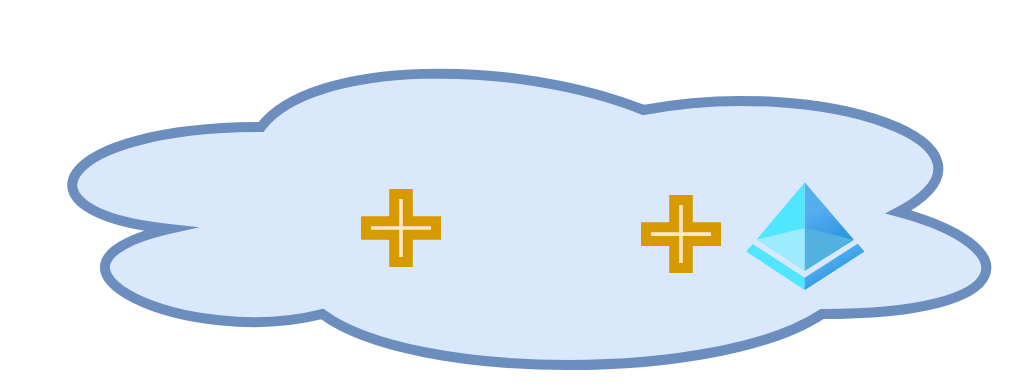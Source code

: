 <mxfile version="20.8.5" type="github">
  <diagram id="kPCyAMe62raDHzs4O24H" name="Page-1">
    <mxGraphModel dx="954" dy="566" grid="1" gridSize="10" guides="1" tooltips="1" connect="1" arrows="1" fold="1" page="1" pageScale="1" pageWidth="827" pageHeight="1169" math="0" shadow="0">
      <root>
        <mxCell id="0" />
        <mxCell id="1" parent="0" />
        <mxCell id="ucvBp03UbrODxjdlVww1-13" value="" style="ellipse;shape=cloud;whiteSpace=wrap;html=1;strokeWidth=5;fillColor=#dae8fc;strokeColor=#6c8ebf;" vertex="1" parent="1">
          <mxGeometry x="60" y="200" width="510" height="170" as="geometry" />
        </mxCell>
        <mxCell id="ucvBp03UbrODxjdlVww1-3" value="" style="shape=image;verticalLabelPosition=bottom;labelBackgroundColor=default;verticalAlign=top;aspect=fixed;imageAspect=0;image=https://punchplatform.com/wp-content/uploads/2018/10/keycloak_logo.png;" vertex="1" parent="1">
          <mxGeometry x="295" y="262.04" width="70" height="74.46" as="geometry" />
        </mxCell>
        <mxCell id="ucvBp03UbrODxjdlVww1-4" value="" style="shape=image;html=1;verticalAlign=top;verticalLabelPosition=bottom;labelBackgroundColor=#ffffff;imageAspect=0;aspect=fixed;image=https://cdn1.iconfinder.com/data/icons/unicons-line-vol-5/24/react-128.png" vertex="1" parent="1">
          <mxGeometry x="160" y="262.04" width="70" height="70" as="geometry" />
        </mxCell>
        <mxCell id="ucvBp03UbrODxjdlVww1-5" value="" style="aspect=fixed;html=1;points=[];align=center;image;fontSize=12;image=img/lib/azure2/identity/Azure_Active_Directory.svg;" vertex="1" parent="1">
          <mxGeometry x="430" y="269.98" width="59.19" height="54.12" as="geometry" />
        </mxCell>
        <mxCell id="ucvBp03UbrODxjdlVww1-6" value="" style="shape=image;verticalLabelPosition=bottom;labelBackgroundColor=default;verticalAlign=top;aspect=fixed;imageAspect=0;image=https://www.rydoo.com/app/uploads/2022/09/Single-Sign-On-logo.png;" vertex="1" parent="1">
          <mxGeometry x="280" y="179.11" width="100" height="76.93" as="geometry" />
        </mxCell>
        <mxCell id="ucvBp03UbrODxjdlVww1-7" value="" style="shape=cross;whiteSpace=wrap;html=1;fillColor=#ffe6cc;strokeColor=#d79b00;strokeWidth=5;" vertex="1" parent="1">
          <mxGeometry x="240" y="276" width="35" height="34" as="geometry" />
        </mxCell>
        <mxCell id="ucvBp03UbrODxjdlVww1-14" value="" style="shape=cross;whiteSpace=wrap;html=1;fillColor=#ffe6cc;strokeColor=#d79b00;strokeWidth=5;" vertex="1" parent="1">
          <mxGeometry x="380" y="279.04" width="35" height="34" as="geometry" />
        </mxCell>
      </root>
    </mxGraphModel>
  </diagram>
</mxfile>
